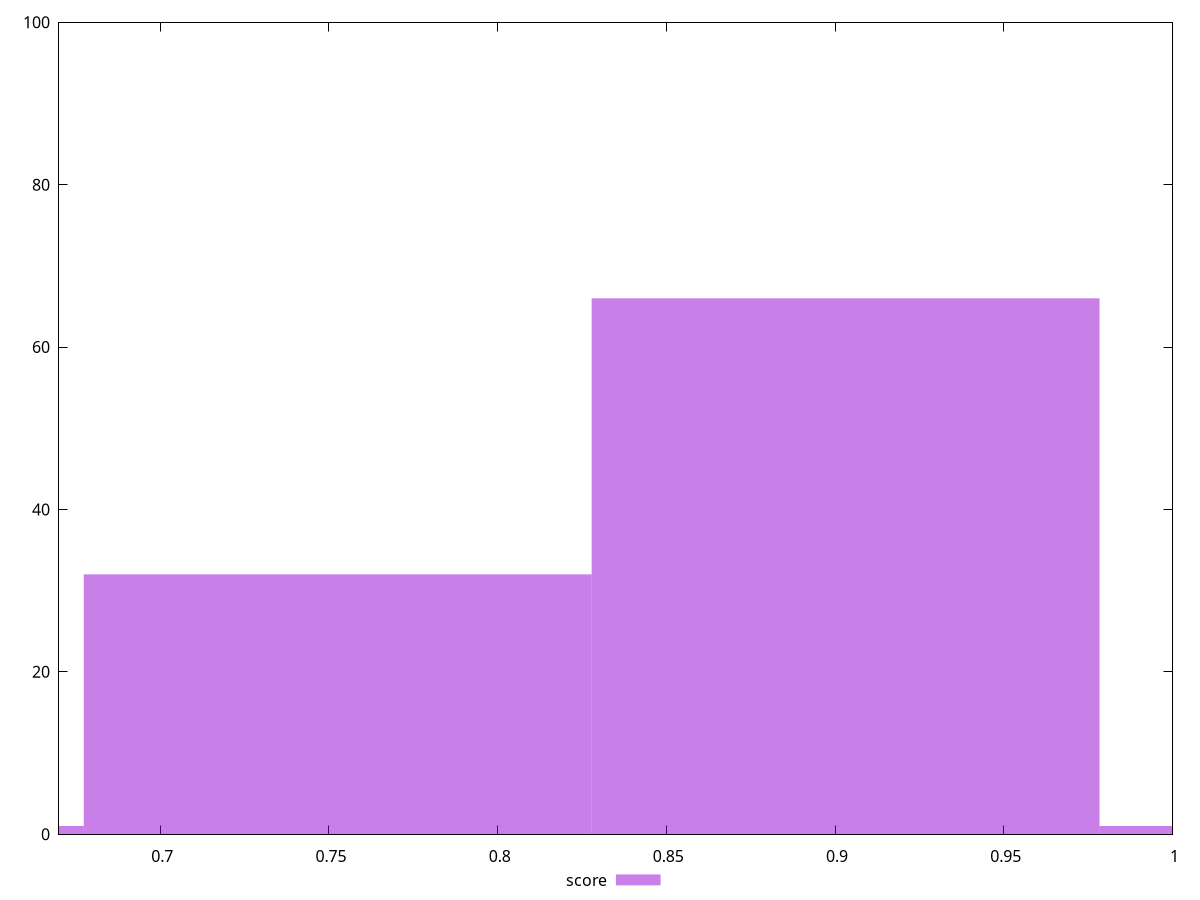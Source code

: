 reset

$score <<EOF
0.7525954890360121 32
0.9031145868432147 66
1.053633684650417 1
0.6020763912288097 1
EOF

set key outside below
set boxwidth 0.15051909780720243
set xrange [0.67:1]
set yrange [0:100]
set trange [0:100]
set style fill transparent solid 0.5 noborder
set terminal svg size 640, 490 enhanced background rgb 'white'
set output "report_00017_2021-02-10T15-08-03.406Z/offscreen-images/samples/pages+cached/score/histogram.svg"

plot $score title "score" with boxes

reset
